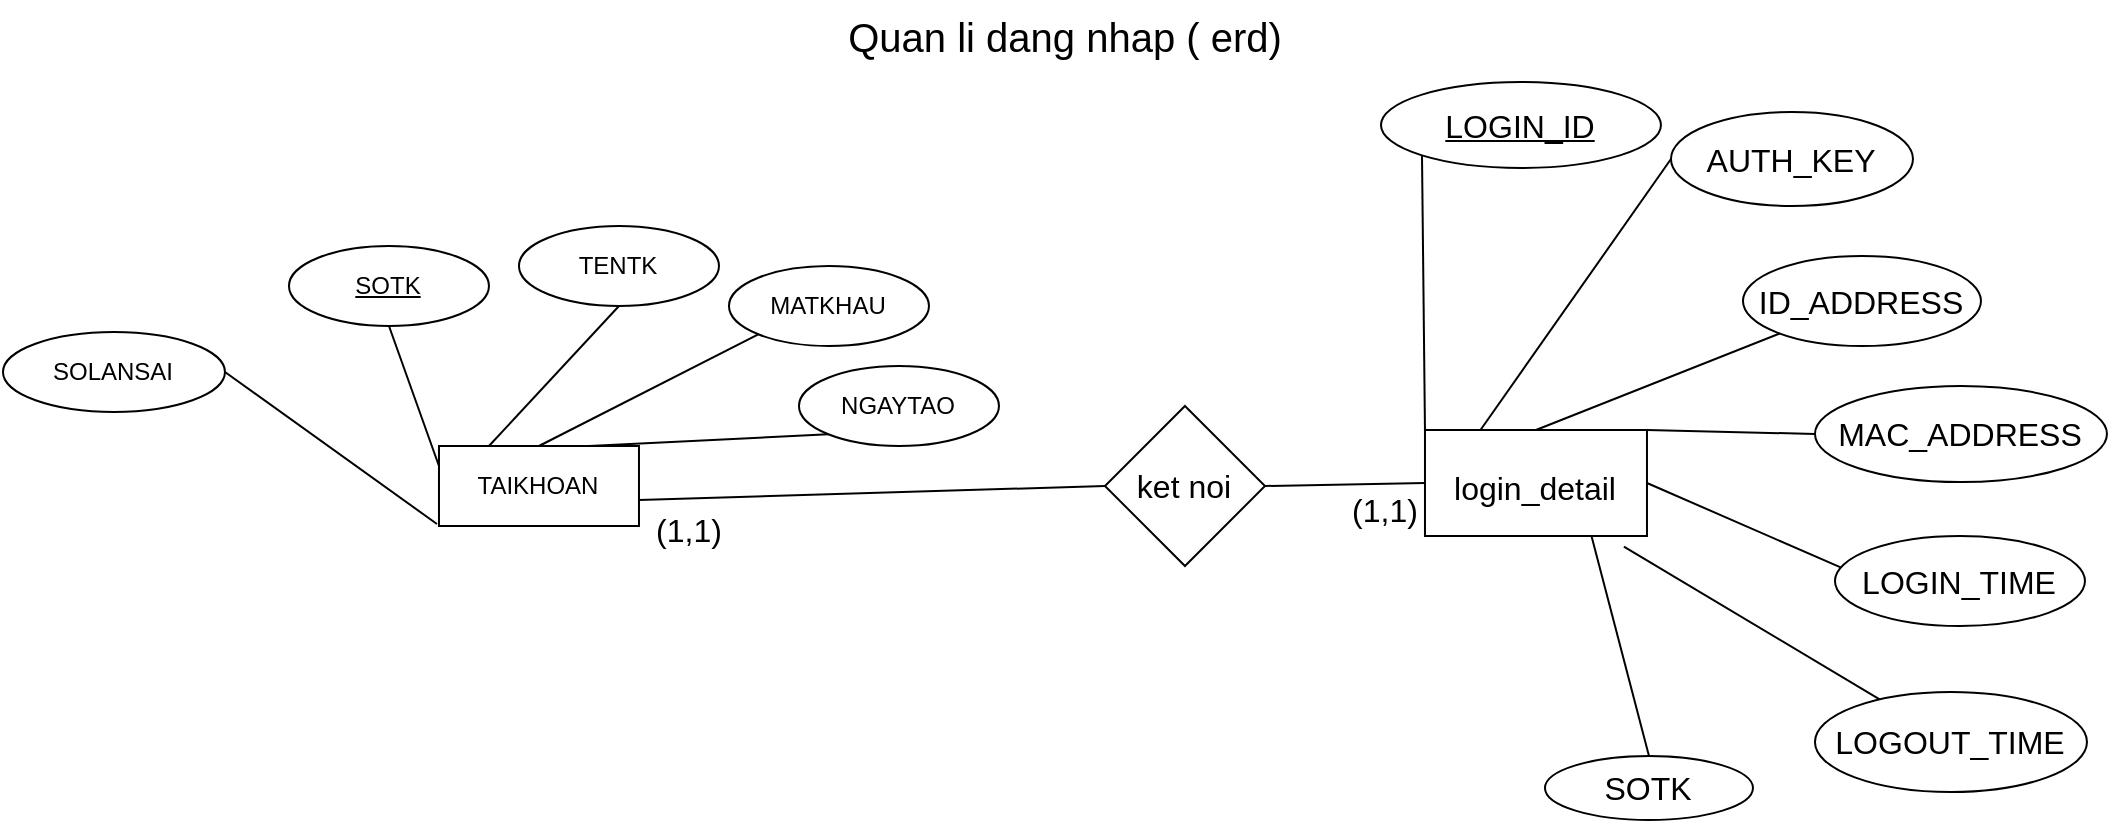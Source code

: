 <mxfile version="20.3.0" type="device"><diagram id="4fHYHbZ7Y-AZhoys5ow-" name="Page-1"><mxGraphModel dx="2595" dy="1603" grid="1" gridSize="10" guides="1" tooltips="1" connect="1" arrows="1" fold="1" page="1" pageScale="1" pageWidth="850" pageHeight="1100" math="0" shadow="0"><root><mxCell id="0"/><mxCell id="1" parent="0"/><mxCell id="na_XNYA-Tg2AgCm7AEmU-35" value="TAIKHOAN" style="whiteSpace=wrap;html=1;align=center;" parent="1" vertex="1"><mxGeometry x="595.49" y="343" width="100" height="40" as="geometry"/></mxCell><mxCell id="na_XNYA-Tg2AgCm7AEmU-36" value="SOTK" style="ellipse;whiteSpace=wrap;html=1;align=center;fontStyle=4;" parent="1" vertex="1"><mxGeometry x="520.49" y="243" width="100" height="40" as="geometry"/></mxCell><mxCell id="na_XNYA-Tg2AgCm7AEmU-37" value="TENTK" style="ellipse;whiteSpace=wrap;html=1;align=center;" parent="1" vertex="1"><mxGeometry x="635.49" y="233" width="100" height="40" as="geometry"/></mxCell><mxCell id="na_XNYA-Tg2AgCm7AEmU-38" value="MATKHAU" style="ellipse;whiteSpace=wrap;html=1;align=center;" parent="1" vertex="1"><mxGeometry x="740.49" y="253" width="100" height="40" as="geometry"/></mxCell><mxCell id="na_XNYA-Tg2AgCm7AEmU-39" value="NGAYTAO" style="ellipse;whiteSpace=wrap;html=1;align=center;" parent="1" vertex="1"><mxGeometry x="775.49" y="303" width="100" height="40" as="geometry"/></mxCell><mxCell id="na_XNYA-Tg2AgCm7AEmU-40" value="SOLANSAI" style="ellipse;whiteSpace=wrap;html=1;align=center;" parent="1" vertex="1"><mxGeometry x="377.49" y="286" width="111" height="40" as="geometry"/></mxCell><mxCell id="na_XNYA-Tg2AgCm7AEmU-41" value="" style="endArrow=none;html=1;rounded=0;strokeColor=#000000;exitX=0.5;exitY=1;exitDx=0;exitDy=0;entryX=0;entryY=0.25;entryDx=0;entryDy=0;" parent="1" source="na_XNYA-Tg2AgCm7AEmU-36" target="na_XNYA-Tg2AgCm7AEmU-35" edge="1"><mxGeometry relative="1" as="geometry"><mxPoint x="485.49" y="463" as="sourcePoint"/><mxPoint x="645.49" y="463" as="targetPoint"/></mxGeometry></mxCell><mxCell id="na_XNYA-Tg2AgCm7AEmU-42" value="" style="endArrow=none;html=1;rounded=0;strokeColor=#000000;exitX=0.5;exitY=1;exitDx=0;exitDy=0;entryX=0.25;entryY=0;entryDx=0;entryDy=0;" parent="1" source="na_XNYA-Tg2AgCm7AEmU-37" target="na_XNYA-Tg2AgCm7AEmU-35" edge="1"><mxGeometry relative="1" as="geometry"><mxPoint x="485.49" y="463" as="sourcePoint"/><mxPoint x="645.49" y="463" as="targetPoint"/></mxGeometry></mxCell><mxCell id="na_XNYA-Tg2AgCm7AEmU-43" value="" style="endArrow=none;html=1;rounded=0;strokeColor=#000000;exitX=0;exitY=1;exitDx=0;exitDy=0;entryX=0.5;entryY=0;entryDx=0;entryDy=0;" parent="1" source="na_XNYA-Tg2AgCm7AEmU-38" target="na_XNYA-Tg2AgCm7AEmU-35" edge="1"><mxGeometry relative="1" as="geometry"><mxPoint x="485.49" y="463" as="sourcePoint"/><mxPoint x="645.49" y="463" as="targetPoint"/></mxGeometry></mxCell><mxCell id="na_XNYA-Tg2AgCm7AEmU-44" value="" style="endArrow=none;html=1;rounded=0;strokeColor=#000000;exitX=0.75;exitY=0;exitDx=0;exitDy=0;entryX=0;entryY=1;entryDx=0;entryDy=0;" parent="1" source="na_XNYA-Tg2AgCm7AEmU-35" target="na_XNYA-Tg2AgCm7AEmU-39" edge="1"><mxGeometry relative="1" as="geometry"><mxPoint x="485.49" y="463" as="sourcePoint"/><mxPoint x="645.49" y="463" as="targetPoint"/></mxGeometry></mxCell><mxCell id="na_XNYA-Tg2AgCm7AEmU-45" value="" style="endArrow=none;html=1;rounded=0;strokeColor=#000000;exitX=1;exitY=0.5;exitDx=0;exitDy=0;" parent="1" source="na_XNYA-Tg2AgCm7AEmU-40" edge="1"><mxGeometry relative="1" as="geometry"><mxPoint x="485.49" y="463" as="sourcePoint"/><mxPoint x="594.49" y="382" as="targetPoint"/></mxGeometry></mxCell><mxCell id="na_XNYA-Tg2AgCm7AEmU-46" value="&lt;font style=&quot;font-size: 20px;&quot;&gt;Quan li dang nhap ( erd)&lt;/font&gt;" style="text;html=1;align=center;verticalAlign=middle;resizable=0;points=[];autosize=1;strokeColor=none;fillColor=none;" parent="1" vertex="1"><mxGeometry x="790.49" y="120" width="235" height="36" as="geometry"/></mxCell><mxCell id="na_XNYA-Tg2AgCm7AEmU-47" value="&lt;font style=&quot;font-size: 16px;&quot;&gt;login_detail&lt;/font&gt;" style="rounded=0;whiteSpace=wrap;html=1;fontSize=20;" parent="1" vertex="1"><mxGeometry x="1088.49" y="335" width="111" height="53" as="geometry"/></mxCell><mxCell id="na_XNYA-Tg2AgCm7AEmU-48" value="" style="endArrow=none;html=1;rounded=0;fontSize=16;entryX=0;entryY=0.5;entryDx=0;entryDy=0;" parent="1" target="na_XNYA-Tg2AgCm7AEmU-49" edge="1"><mxGeometry width="50" height="50" relative="1" as="geometry"><mxPoint x="695.49" y="370" as="sourcePoint"/><mxPoint x="879.49" y="366" as="targetPoint"/></mxGeometry></mxCell><mxCell id="na_XNYA-Tg2AgCm7AEmU-49" value="ket noi" style="rhombus;whiteSpace=wrap;html=1;fontSize=16;" parent="1" vertex="1"><mxGeometry x="928.49" y="323" width="80" height="80" as="geometry"/></mxCell><mxCell id="na_XNYA-Tg2AgCm7AEmU-50" value="" style="endArrow=none;html=1;rounded=0;fontSize=16;entryX=0;entryY=0.5;entryDx=0;entryDy=0;exitX=1;exitY=0.5;exitDx=0;exitDy=0;" parent="1" source="na_XNYA-Tg2AgCm7AEmU-49" target="na_XNYA-Tg2AgCm7AEmU-47" edge="1"><mxGeometry width="50" height="50" relative="1" as="geometry"><mxPoint x="674.49" y="201" as="sourcePoint"/><mxPoint x="724.49" y="151" as="targetPoint"/></mxGeometry></mxCell><mxCell id="na_XNYA-Tg2AgCm7AEmU-51" value="(1,1)" style="text;html=1;align=center;verticalAlign=middle;resizable=0;points=[];autosize=1;strokeColor=none;fillColor=none;fontSize=16;" parent="1" vertex="1"><mxGeometry x="694.49" y="369" width="51" height="31" as="geometry"/></mxCell><mxCell id="na_XNYA-Tg2AgCm7AEmU-52" value="(1,1)" style="text;html=1;align=center;verticalAlign=middle;resizable=0;points=[];autosize=1;strokeColor=none;fillColor=none;fontSize=16;" parent="1" vertex="1"><mxGeometry x="1042.49" y="359" width="51" height="31" as="geometry"/></mxCell><mxCell id="na_XNYA-Tg2AgCm7AEmU-53" value="&lt;u&gt;LOGIN_ID&lt;/u&gt;" style="ellipse;whiteSpace=wrap;html=1;fontSize=16;" parent="1" vertex="1"><mxGeometry x="1066.49" y="161" width="140" height="43" as="geometry"/></mxCell><mxCell id="na_XNYA-Tg2AgCm7AEmU-54" value="" style="endArrow=none;html=1;rounded=0;fontSize=16;entryX=0;entryY=1;entryDx=0;entryDy=0;exitX=0;exitY=0;exitDx=0;exitDy=0;" parent="1" source="na_XNYA-Tg2AgCm7AEmU-47" target="na_XNYA-Tg2AgCm7AEmU-53" edge="1"><mxGeometry width="50" height="50" relative="1" as="geometry"><mxPoint x="674.49" y="201" as="sourcePoint"/><mxPoint x="724.49" y="151" as="targetPoint"/></mxGeometry></mxCell><mxCell id="na_XNYA-Tg2AgCm7AEmU-55" value="AUTH_KEY" style="ellipse;whiteSpace=wrap;html=1;fontSize=16;" parent="1" vertex="1"><mxGeometry x="1211.49" y="176" width="121" height="47" as="geometry"/></mxCell><mxCell id="na_XNYA-Tg2AgCm7AEmU-56" value="" style="endArrow=none;html=1;rounded=0;fontSize=16;entryX=0;entryY=0.5;entryDx=0;entryDy=0;exitX=0.25;exitY=0;exitDx=0;exitDy=0;" parent="1" source="na_XNYA-Tg2AgCm7AEmU-47" target="na_XNYA-Tg2AgCm7AEmU-55" edge="1"><mxGeometry width="50" height="50" relative="1" as="geometry"><mxPoint x="674.49" y="201" as="sourcePoint"/><mxPoint x="724.49" y="151" as="targetPoint"/></mxGeometry></mxCell><mxCell id="na_XNYA-Tg2AgCm7AEmU-57" value="ID_ADDRESS" style="ellipse;whiteSpace=wrap;html=1;fontSize=16;" parent="1" vertex="1"><mxGeometry x="1247.49" y="248" width="119" height="45" as="geometry"/></mxCell><mxCell id="na_XNYA-Tg2AgCm7AEmU-58" value="" style="endArrow=none;html=1;rounded=0;fontSize=16;exitX=0.5;exitY=0;exitDx=0;exitDy=0;" parent="1" source="na_XNYA-Tg2AgCm7AEmU-47" target="na_XNYA-Tg2AgCm7AEmU-57" edge="1"><mxGeometry width="50" height="50" relative="1" as="geometry"><mxPoint x="674.49" y="201" as="sourcePoint"/><mxPoint x="724.49" y="151" as="targetPoint"/></mxGeometry></mxCell><mxCell id="na_XNYA-Tg2AgCm7AEmU-59" value="MAC_ADDRESS" style="ellipse;whiteSpace=wrap;html=1;fontSize=16;" parent="1" vertex="1"><mxGeometry x="1283.49" y="313" width="146" height="48" as="geometry"/></mxCell><mxCell id="na_XNYA-Tg2AgCm7AEmU-60" value="" style="endArrow=none;html=1;rounded=0;fontSize=16;entryX=0;entryY=0.5;entryDx=0;entryDy=0;exitX=1;exitY=0;exitDx=0;exitDy=0;" parent="1" source="na_XNYA-Tg2AgCm7AEmU-47" target="na_XNYA-Tg2AgCm7AEmU-59" edge="1"><mxGeometry width="50" height="50" relative="1" as="geometry"><mxPoint x="674.49" y="201" as="sourcePoint"/><mxPoint x="724.49" y="151" as="targetPoint"/></mxGeometry></mxCell><mxCell id="na_XNYA-Tg2AgCm7AEmU-61" value="LOGIN_TIME" style="ellipse;whiteSpace=wrap;html=1;fontSize=16;" parent="1" vertex="1"><mxGeometry x="1293.49" y="388" width="125" height="45" as="geometry"/></mxCell><mxCell id="na_XNYA-Tg2AgCm7AEmU-62" value="" style="endArrow=none;html=1;rounded=0;fontSize=16;entryX=0.025;entryY=0.352;entryDx=0;entryDy=0;entryPerimeter=0;exitX=1;exitY=0.5;exitDx=0;exitDy=0;" parent="1" source="na_XNYA-Tg2AgCm7AEmU-47" target="na_XNYA-Tg2AgCm7AEmU-61" edge="1"><mxGeometry width="50" height="50" relative="1" as="geometry"><mxPoint x="1199.49" y="377" as="sourcePoint"/><mxPoint x="724.49" y="151" as="targetPoint"/></mxGeometry></mxCell><mxCell id="na_XNYA-Tg2AgCm7AEmU-63" value="LOGOUT_TIME" style="ellipse;whiteSpace=wrap;html=1;fontSize=16;" parent="1" vertex="1"><mxGeometry x="1283.49" y="466" width="136" height="50" as="geometry"/></mxCell><mxCell id="na_XNYA-Tg2AgCm7AEmU-64" value="" style="endArrow=none;html=1;rounded=0;fontSize=16;exitX=0.896;exitY=1.1;exitDx=0;exitDy=0;exitPerimeter=0;" parent="1" source="na_XNYA-Tg2AgCm7AEmU-47" target="na_XNYA-Tg2AgCm7AEmU-63" edge="1"><mxGeometry width="50" height="50" relative="1" as="geometry"><mxPoint x="674.49" y="201" as="sourcePoint"/><mxPoint x="724.49" y="151" as="targetPoint"/></mxGeometry></mxCell><mxCell id="na_XNYA-Tg2AgCm7AEmU-65" value="SOTK" style="ellipse;whiteSpace=wrap;html=1;fontSize=16;" parent="1" vertex="1"><mxGeometry x="1148.49" y="498" width="104" height="32" as="geometry"/></mxCell><mxCell id="na_XNYA-Tg2AgCm7AEmU-66" value="" style="endArrow=none;html=1;rounded=0;fontSize=16;entryX=0.5;entryY=0;entryDx=0;entryDy=0;exitX=0.75;exitY=1;exitDx=0;exitDy=0;" parent="1" source="na_XNYA-Tg2AgCm7AEmU-47" target="na_XNYA-Tg2AgCm7AEmU-65" edge="1"><mxGeometry width="50" height="50" relative="1" as="geometry"><mxPoint x="674.49" y="201" as="sourcePoint"/><mxPoint x="724.49" y="151" as="targetPoint"/></mxGeometry></mxCell></root></mxGraphModel></diagram></mxfile>